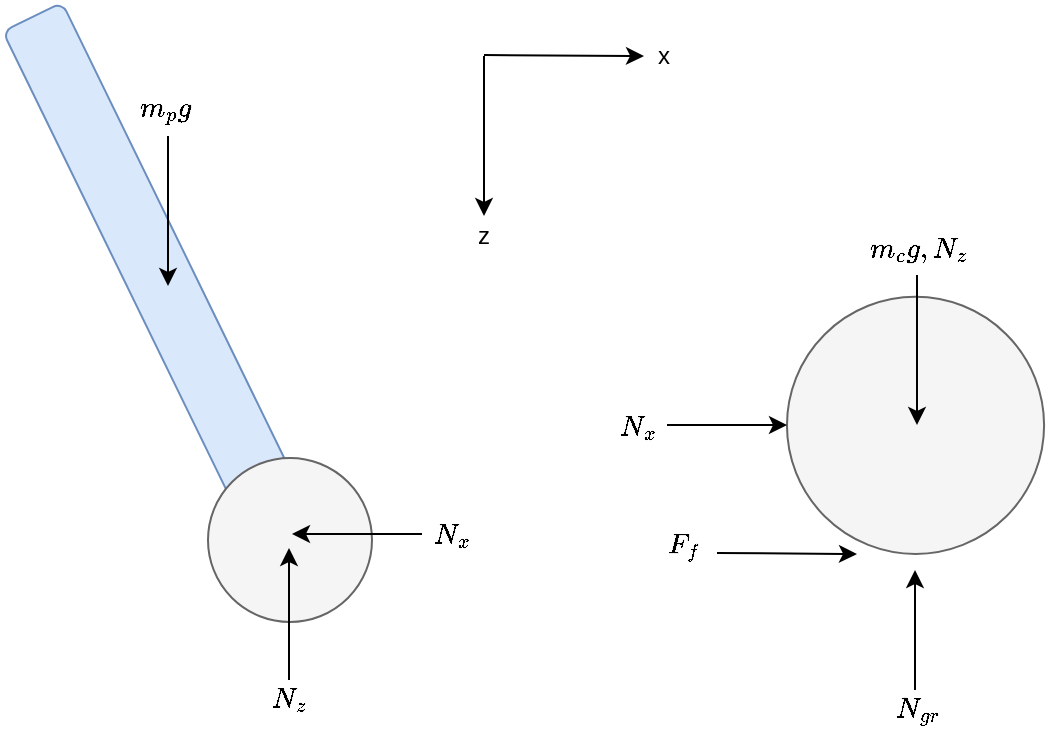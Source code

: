 <mxfile version="10.8.0" type="device"><diagram id="kO4KcyXKtv9odOjduhoT" name="Page-1"><mxGraphModel dx="1074" dy="1002" grid="1" gridSize="5" guides="1" tooltips="1" connect="1" arrows="1" fold="1" page="1" pageScale="1" pageWidth="850" pageHeight="1100" math="1" shadow="0"><root><mxCell id="0"/><mxCell id="1" parent="0"/><mxCell id="5LamBLgGFhouM-RMLYAp-12" value="" style="group" parent="1" vertex="1" connectable="0"><mxGeometry x="355" y="474" width="130" height="110" as="geometry"/></mxCell><mxCell id="5LamBLgGFhouM-RMLYAp-3" value="" style="endArrow=classic;html=1;" parent="5LamBLgGFhouM-RMLYAp-12" edge="1"><mxGeometry width="50" height="50" relative="1" as="geometry"><mxPoint x="20" y="9.5" as="sourcePoint"/><mxPoint x="100" y="10" as="targetPoint"/></mxGeometry></mxCell><mxCell id="5LamBLgGFhouM-RMLYAp-5" value="" style="endArrow=classic;html=1;" parent="5LamBLgGFhouM-RMLYAp-12" edge="1"><mxGeometry width="50" height="50" relative="1" as="geometry"><mxPoint x="20" y="10" as="sourcePoint"/><mxPoint x="20" y="90" as="targetPoint"/></mxGeometry></mxCell><mxCell id="5LamBLgGFhouM-RMLYAp-7" value="x" style="text;html=1;strokeColor=none;fillColor=none;align=center;verticalAlign=middle;whiteSpace=wrap;rounded=0;" parent="5LamBLgGFhouM-RMLYAp-12" vertex="1"><mxGeometry x="90" width="40" height="20" as="geometry"/></mxCell><mxCell id="5LamBLgGFhouM-RMLYAp-8" value="z" style="text;html=1;strokeColor=none;fillColor=none;align=center;verticalAlign=middle;whiteSpace=wrap;rounded=0;" parent="5LamBLgGFhouM-RMLYAp-12" vertex="1"><mxGeometry y="90" width="40" height="20" as="geometry"/></mxCell><mxCell id="5LamBLgGFhouM-RMLYAp-22" value="" style="group" parent="1" vertex="1" connectable="0"><mxGeometry x="455" y="726" width="106.5" height="20" as="geometry"/></mxCell><mxCell id="5LamBLgGFhouM-RMLYAp-14" value="$$F_f$$&lt;br&gt;" style="text;html=1;strokeColor=none;fillColor=none;align=center;verticalAlign=middle;whiteSpace=wrap;rounded=0;" parent="5LamBLgGFhouM-RMLYAp-22" vertex="1"><mxGeometry width="40" height="20" as="geometry"/></mxCell><mxCell id="5LamBLgGFhouM-RMLYAp-13" value="" style="endArrow=classic;html=1;" parent="5LamBLgGFhouM-RMLYAp-22" edge="1"><mxGeometry width="50" height="50" relative="1" as="geometry"><mxPoint x="36.5" y="6.5" as="sourcePoint"/><mxPoint x="106.5" y="7" as="targetPoint"/></mxGeometry></mxCell><mxCell id="5LamBLgGFhouM-RMLYAp-23" value="" style="group" parent="1" vertex="1" connectable="0"><mxGeometry x="571.5" y="741" width="40" height="80" as="geometry"/></mxCell><mxCell id="5LamBLgGFhouM-RMLYAp-20" value="" style="endArrow=classic;html=1;" parent="5LamBLgGFhouM-RMLYAp-23" edge="1"><mxGeometry width="50" height="50" relative="1" as="geometry"><mxPoint x="19" y="60" as="sourcePoint"/><mxPoint x="19" as="targetPoint"/></mxGeometry></mxCell><mxCell id="5LamBLgGFhouM-RMLYAp-21" value="$$N_{gr}$$" style="text;html=1;strokeColor=none;fillColor=none;align=center;verticalAlign=middle;whiteSpace=wrap;rounded=0;" parent="5LamBLgGFhouM-RMLYAp-23" vertex="1"><mxGeometry y="60" width="40" height="20" as="geometry"/></mxCell><mxCell id="5LamBLgGFhouM-RMLYAp-9" value="" style="ellipse;whiteSpace=wrap;html=1;aspect=fixed;fillColor=#f5f5f5;strokeColor=#666666;fontColor=#333333;" parent="1" vertex="1"><mxGeometry x="526.482" y="604.385" width="128.571" height="128.571" as="geometry"/></mxCell><mxCell id="5LamBLgGFhouM-RMLYAp-39" value="" style="group" parent="1" vertex="1" connectable="0"><mxGeometry x="431.5" y="658.5" width="95" height="20" as="geometry"/></mxCell><mxCell id="5LamBLgGFhouM-RMLYAp-36" value="" style="endArrow=classic;html=1;" parent="5LamBLgGFhouM-RMLYAp-39" edge="1"><mxGeometry width="50" height="50" relative="1" as="geometry"><mxPoint x="35" y="10" as="sourcePoint"/><mxPoint x="95" y="10" as="targetPoint"/></mxGeometry></mxCell><mxCell id="5LamBLgGFhouM-RMLYAp-37" value="$$N_x$$" style="text;html=1;strokeColor=none;fillColor=none;align=center;verticalAlign=middle;whiteSpace=wrap;rounded=0;" parent="5LamBLgGFhouM-RMLYAp-39" vertex="1"><mxGeometry width="40" height="20" as="geometry"/></mxCell><mxCell id="5LamBLgGFhouM-RMLYAp-27" value="" style="group" parent="1" vertex="1" connectable="0"><mxGeometry x="571.5" y="569.5" width="40" height="99" as="geometry"/></mxCell><mxCell id="5LamBLgGFhouM-RMLYAp-24" value="" style="endArrow=classic;html=1;" parent="5LamBLgGFhouM-RMLYAp-27" edge="1"><mxGeometry width="50" height="50" relative="1" as="geometry"><mxPoint x="20" y="24" as="sourcePoint"/><mxPoint x="20" y="99" as="targetPoint"/></mxGeometry></mxCell><mxCell id="5LamBLgGFhouM-RMLYAp-26" value="$$m_{c}g,N_z$$" style="text;html=1;strokeColor=none;fillColor=none;align=center;verticalAlign=middle;whiteSpace=wrap;rounded=0;" parent="5LamBLgGFhouM-RMLYAp-27" vertex="1"><mxGeometry width="40" height="20" as="geometry"/></mxCell><mxCell id="5LamBLgGFhouM-RMLYAp-32" value="" style="rounded=1;whiteSpace=wrap;html=1;fillColor=#dae8fc;strokeColor=#6c8ebf;rotation=-26;" parent="1" vertex="1"><mxGeometry x="191" y="451" width="33" height="266" as="geometry"/></mxCell><mxCell id="5LamBLgGFhouM-RMLYAp-33" value="" style="ellipse;whiteSpace=wrap;html=1;aspect=fixed;fillColor=#f5f5f5;strokeColor=#666666;fontColor=#333333;" parent="1" vertex="1"><mxGeometry x="237" y="685" width="82" height="82" as="geometry"/></mxCell><mxCell id="5LamBLgGFhouM-RMLYAp-49" value="" style="group" parent="1" vertex="1" connectable="0"><mxGeometry x="197" y="500" width="40" height="99" as="geometry"/></mxCell><mxCell id="5LamBLgGFhouM-RMLYAp-50" value="" style="endArrow=classic;html=1;" parent="5LamBLgGFhouM-RMLYAp-49" edge="1"><mxGeometry width="50" height="50" relative="1" as="geometry"><mxPoint x="20" y="24" as="sourcePoint"/><mxPoint x="20" y="99" as="targetPoint"/></mxGeometry></mxCell><mxCell id="5LamBLgGFhouM-RMLYAp-51" value="$$m_{p}g$$" style="text;html=1;strokeColor=none;fillColor=none;align=center;verticalAlign=middle;whiteSpace=wrap;rounded=0;" parent="5LamBLgGFhouM-RMLYAp-49" vertex="1"><mxGeometry x="-1" width="40" height="20" as="geometry"/></mxCell><mxCell id="5LamBLgGFhouM-RMLYAp-45" value="" style="group" parent="1" vertex="1" connectable="0"><mxGeometry x="258" y="730" width="40" height="85" as="geometry"/></mxCell><mxCell id="5LamBLgGFhouM-RMLYAp-44" value="$$N_z$$" style="text;html=1;strokeColor=none;fillColor=none;align=center;verticalAlign=middle;whiteSpace=wrap;rounded=0;" parent="5LamBLgGFhouM-RMLYAp-45" vertex="1"><mxGeometry y="65" width="40" height="20" as="geometry"/></mxCell><mxCell id="5LamBLgGFhouM-RMLYAp-43" value="" style="endArrow=classic;html=1;" parent="5LamBLgGFhouM-RMLYAp-45" edge="1"><mxGeometry width="50" height="50" relative="1" as="geometry"><mxPoint x="19.5" y="66" as="sourcePoint"/><mxPoint x="19.5" as="targetPoint"/></mxGeometry></mxCell><mxCell id="5LamBLgGFhouM-RMLYAp-48" value="" style="group" parent="1" vertex="1" connectable="0"><mxGeometry x="279" y="713" width="100" height="20" as="geometry"/></mxCell><mxCell id="5LamBLgGFhouM-RMLYAp-47" value="$$N_x$$" style="text;html=1;strokeColor=none;fillColor=none;align=center;verticalAlign=middle;whiteSpace=wrap;rounded=0;" parent="5LamBLgGFhouM-RMLYAp-48" vertex="1"><mxGeometry x="60" width="40" height="20" as="geometry"/></mxCell><mxCell id="5LamBLgGFhouM-RMLYAp-46" value="" style="endArrow=classic;html=1;" parent="5LamBLgGFhouM-RMLYAp-48" edge="1"><mxGeometry width="50" height="50" relative="1" as="geometry"><mxPoint x="65" y="10" as="sourcePoint"/><mxPoint y="10" as="targetPoint"/></mxGeometry></mxCell></root></mxGraphModel></diagram></mxfile>